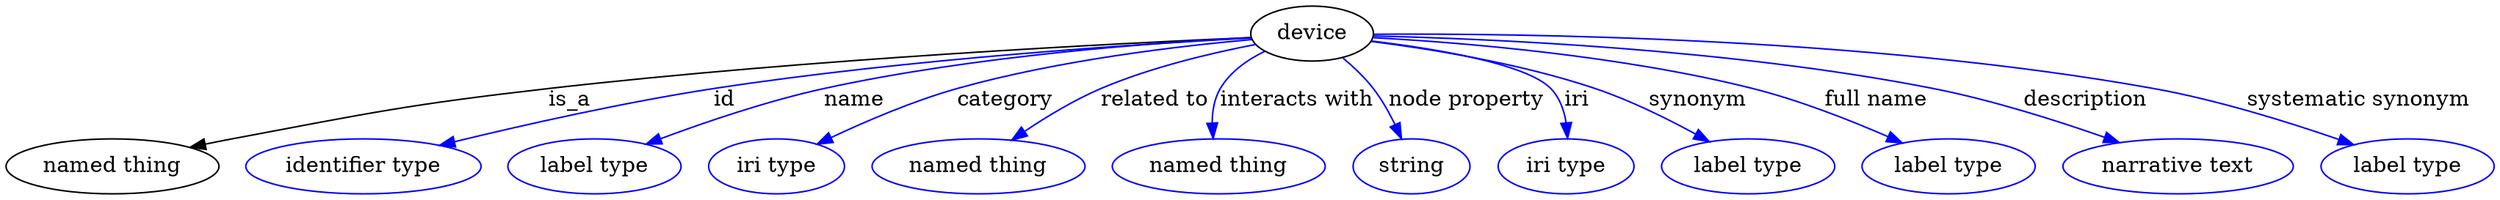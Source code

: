 digraph {
	graph [bb="0,0,1314.8,122"];
	node [label="\N"];
	device	 [height=0.5,
		label=device,
		pos="688.07,104",
		width=0.92174];
	"named thing"	 [height=0.5,
		pos="54.069,18",
		width=1.5019];
	device -> "named thing"	 [label=is_a,
		lp="300.35,61",
		pos="e,94.551,29.997 654.86,102.57 566.48,98.218 318.55,82.475 118.07,36 113.65,34.975 109.08,33.841 104.5,32.654"];
	id	 [color=blue,
		height=0.5,
		label="identifier type",
		pos="186.07,18",
		width=1.652];
	device -> id	 [color=blue,
		label=id,
		lp="386.51,61",
		pos="e,231.04,29.974 655.05,101.58 598.45,97.11 479.41,86.308 380.18,68 323.31,57.508 310.04,50.51 254.07,36 249.76,34.884 245.31,33.721 \
240.83,32.547",
		style=solid];
	name	 [color=blue,
		height=0.5,
		label="label type",
		pos="308.07,18",
		width=1.2425];
	device -> name	 [color=blue,
		label=name,
		lp="454.23,61",
		pos="e,337.81,31.562 654.94,101.57 606.73,97.507 514.73,87.757 438.75,68 407.17,59.787 372.75,46.425 347.16,35.58",
		style=solid];
	category	 [color=blue,
		height=0.5,
		label="iri type",
		pos="406.07,18",
		width=0.9834];
	device -> category	 [color=blue,
		label=category,
		lp="531.17,61",
		pos="e,429.34,31.759 655.32,100.14 618.5,95.206 557.27,85.166 506.88,68 483.04,59.881 457.65,47.26 438.31,36.731",
		style=solid];
	"related to"	 [color=blue,
		height=0.5,
		label="named thing",
		pos="513.07,18",
		width=1.5019];
	device -> "related to"	 [color=blue,
		label="related to",
		lp="607.31,61",
		pos="e,532.36,34.853 657.39,96.493 635.31,90.438 605.2,80.819 580.6,68 566.54,60.678 552.26,50.567 540.47,41.352",
		style=solid];
	"interacts with"	 [color=blue,
		height=0.5,
		label="named thing",
		pos="639.07,18",
		width=1.5019];
	device -> "interacts with"	 [color=blue,
		label="interacts with",
		lp="678.97,61",
		pos="e,635.81,36.057 663.5,91.66 654.53,85.801 645.34,77.889 640.26,68 636.86,61.386 635.6,53.601 635.43,46.17",
		style=solid];
	"node property"	 [color=blue,
		height=0.5,
		label=string,
		pos="741.07,18",
		width=0.8403];
	device -> "node property"	 [color=blue,
		label="node property",
		lp="763.14,61",
		pos="e,733.32,35.582 702.17,87.29 706.86,81.379 711.93,74.565 716.07,68 720.65,60.726 725.06,52.498 728.86,44.848",
		style=solid];
	iri	 [color=blue,
		height=0.5,
		label="iri type",
		pos="825.07,18",
		width=0.9834];
	device -> iri	 [color=blue,
		label=iri,
		lp="822.29,61",
		pos="e,822.2,36.422 719.27,97.734 749.78,91.049 793.44,79.813 806.07,68 812.27,62.202 816.46,54.171 819.29,46.239",
		style=solid];
	synonym	 [color=blue,
		height=0.5,
		label="label type",
		pos="923.07,18",
		width=1.2425];
	device -> synonym	 [color=blue,
		label=synonym,
		lp="886.74,61",
		pos="e,899.18,33.356 719.69,98.53 749.36,92.833 794.64,82.676 832.07,68 852.18,60.115 873.4,48.659 890.28,38.701",
		style=solid];
	"full name"	 [color=blue,
		height=0.5,
		label="label type",
		pos="1030.1,18",
		width=1.2425];
	device -> "full name"	 [color=blue,
		label="full name",
		lp="981.7,61",
		pos="e,1002.7,32.387 721.12,101.46 766,97.408 848.38,87.828 916.07,68 942.81,60.167 971.53,47.543 993.45,36.94",
		style=solid];
	description	 [color=blue,
		height=0.5,
		label="narrative text",
		pos="1150.1,18",
		width=1.5834];
	device -> description	 [color=blue,
		label=description,
		lp="1090.2,61",
		pos="e,1116.7,32.615 721.63,102.89 780.94,100.34 907.9,92.296 1012.1,68 1044.8,60.371 1080.4,47.342 1107.2,36.497",
		style=solid];
	"systematic synonym"	 [color=blue,
		height=0.5,
		label="label type",
		pos="1270.1,18",
		width=1.2425];
	device -> "systematic synonym"	 [color=blue,
		label="systematic synonym",
		lp="1231,61",
		pos="e,1239.3,31.13 721.18,102.35 809.26,97.773 1047.9,84.223 1125.1,68 1161.3,60.383 1201,46.281 1229.7,34.991",
		style=solid];
}
